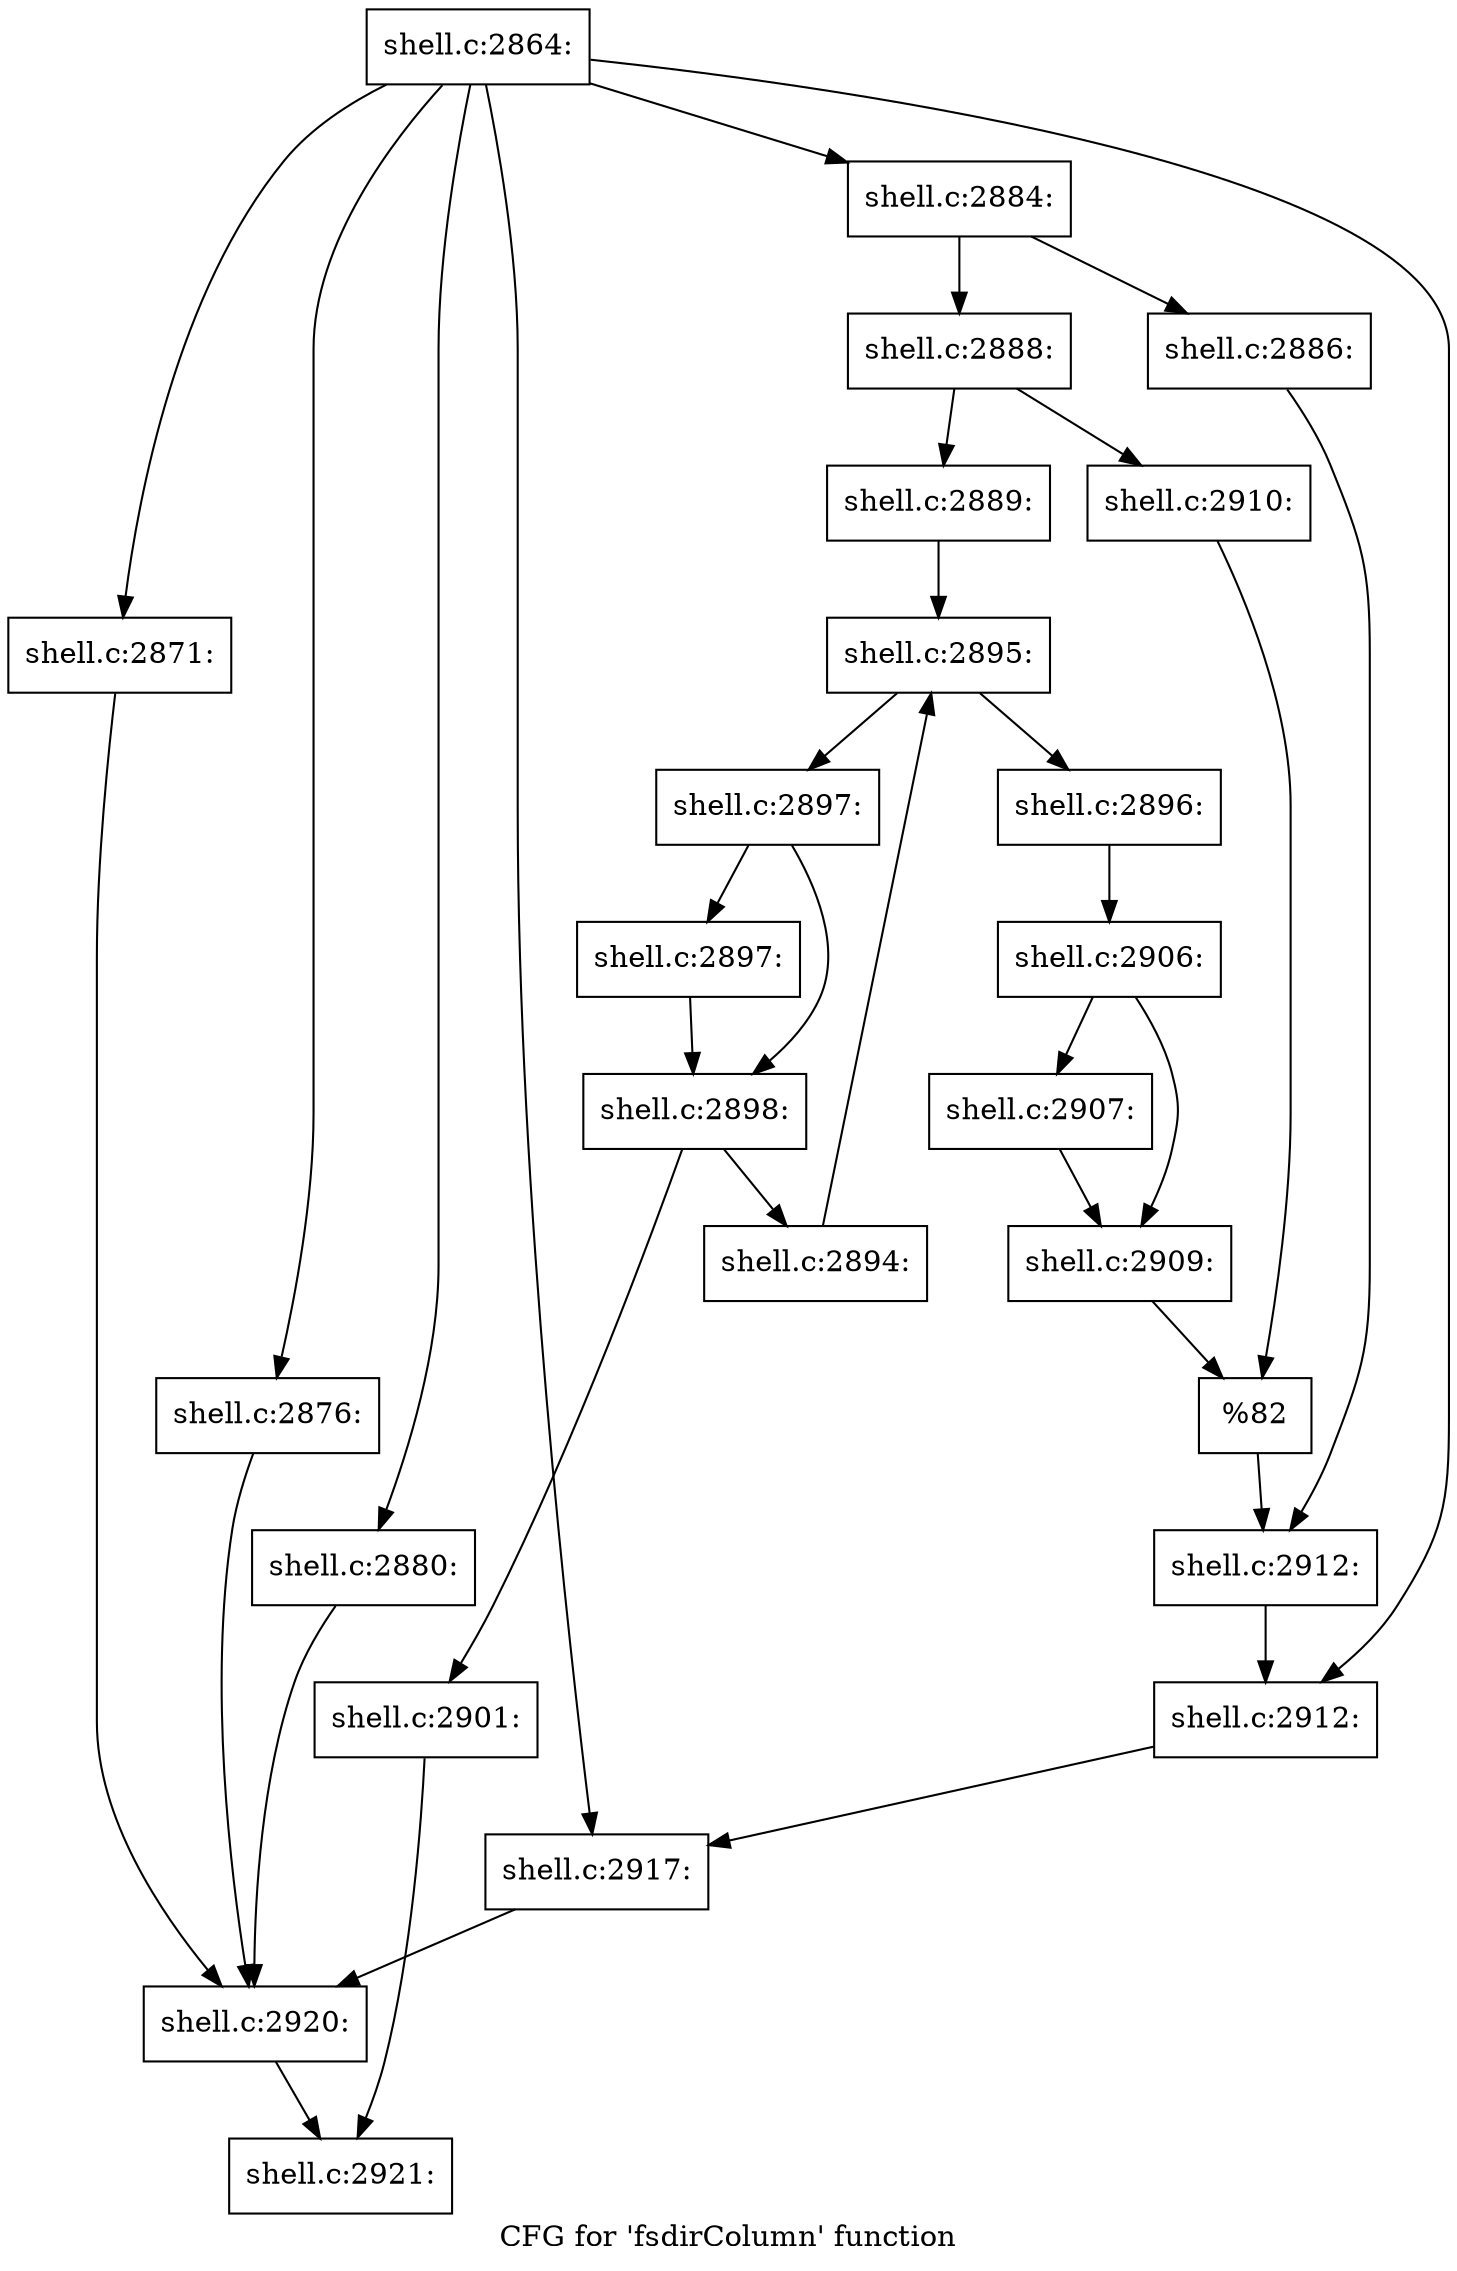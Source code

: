 digraph "CFG for 'fsdirColumn' function" {
	label="CFG for 'fsdirColumn' function";

	Node0x56027688d090 [shape=record,label="{shell.c:2864:}"];
	Node0x56027688d090 -> Node0x56027689f230;
	Node0x56027688d090 -> Node0x56027689f610;
	Node0x56027688d090 -> Node0x56027689ff70;
	Node0x56027688d090 -> Node0x5602768a0550;
	Node0x56027688d090 -> Node0x5602768a0b80;
	Node0x56027688d090 -> Node0x5602768a7120;
	Node0x56027689f610 [shape=record,label="{shell.c:2871:}"];
	Node0x56027689f610 -> Node0x56027689f140;
	Node0x56027689ff70 [shape=record,label="{shell.c:2876:}"];
	Node0x56027689ff70 -> Node0x56027689f140;
	Node0x5602768a0550 [shape=record,label="{shell.c:2880:}"];
	Node0x5602768a0550 -> Node0x56027689f140;
	Node0x5602768a0b80 [shape=record,label="{shell.c:2884:}"];
	Node0x5602768a0b80 -> Node0x5602768a1350;
	Node0x5602768a0b80 -> Node0x5602768a13f0;
	Node0x5602768a1350 [shape=record,label="{shell.c:2886:}"];
	Node0x5602768a1350 -> Node0x5602768a13a0;
	Node0x5602768a13f0 [shape=record,label="{shell.c:2888:}"];
	Node0x5602768a13f0 -> Node0x5602768a1de0;
	Node0x5602768a13f0 -> Node0x5602768a20c0;
	Node0x5602768a1de0 [shape=record,label="{shell.c:2889:}"];
	Node0x5602768a1de0 -> Node0x5602768a3220;
	Node0x5602768a3220 [shape=record,label="{shell.c:2895:}"];
	Node0x5602768a3220 -> Node0x5602768a4970;
	Node0x5602768a3220 -> Node0x5602768a4d30;
	Node0x5602768a4970 [shape=record,label="{shell.c:2896:}"];
	Node0x5602768a4970 -> Node0x5602768a3170;
	Node0x5602768a4d30 [shape=record,label="{shell.c:2897:}"];
	Node0x5602768a4d30 -> Node0x5602768a5050;
	Node0x5602768a4d30 -> Node0x5602768a50a0;
	Node0x5602768a5050 [shape=record,label="{shell.c:2897:}"];
	Node0x5602768a5050 -> Node0x5602768a50a0;
	Node0x5602768a50a0 [shape=record,label="{shell.c:2898:}"];
	Node0x5602768a50a0 -> Node0x5602768a59c0;
	Node0x5602768a50a0 -> Node0x5602768a5a10;
	Node0x5602768a59c0 [shape=record,label="{shell.c:2901:}"];
	Node0x5602768a59c0 -> Node0x5602766a89f0;
	Node0x5602768a5a10 [shape=record,label="{shell.c:2894:}"];
	Node0x5602768a5a10 -> Node0x5602768a3220;
	Node0x5602768a3170 [shape=record,label="{shell.c:2906:}"];
	Node0x5602768a3170 -> Node0x5602768a30f0;
	Node0x5602768a3170 -> Node0x5602768a6550;
	Node0x5602768a30f0 [shape=record,label="{shell.c:2907:}"];
	Node0x5602768a30f0 -> Node0x5602768a6550;
	Node0x5602768a6550 [shape=record,label="{shell.c:2909:}"];
	Node0x5602768a6550 -> Node0x5602768a2070;
	Node0x5602768a20c0 [shape=record,label="{shell.c:2910:}"];
	Node0x5602768a20c0 -> Node0x5602768a2070;
	Node0x5602768a2070 [shape=record,label="{%82}"];
	Node0x5602768a2070 -> Node0x5602768a13a0;
	Node0x5602768a13a0 [shape=record,label="{shell.c:2912:}"];
	Node0x5602768a13a0 -> Node0x5602768a7120;
	Node0x5602768a7120 [shape=record,label="{shell.c:2912:}"];
	Node0x5602768a7120 -> Node0x56027689f230;
	Node0x56027689f230 [shape=record,label="{shell.c:2917:}"];
	Node0x56027689f230 -> Node0x56027689f140;
	Node0x56027689f140 [shape=record,label="{shell.c:2920:}"];
	Node0x56027689f140 -> Node0x5602766a89f0;
	Node0x5602766a89f0 [shape=record,label="{shell.c:2921:}"];
}
